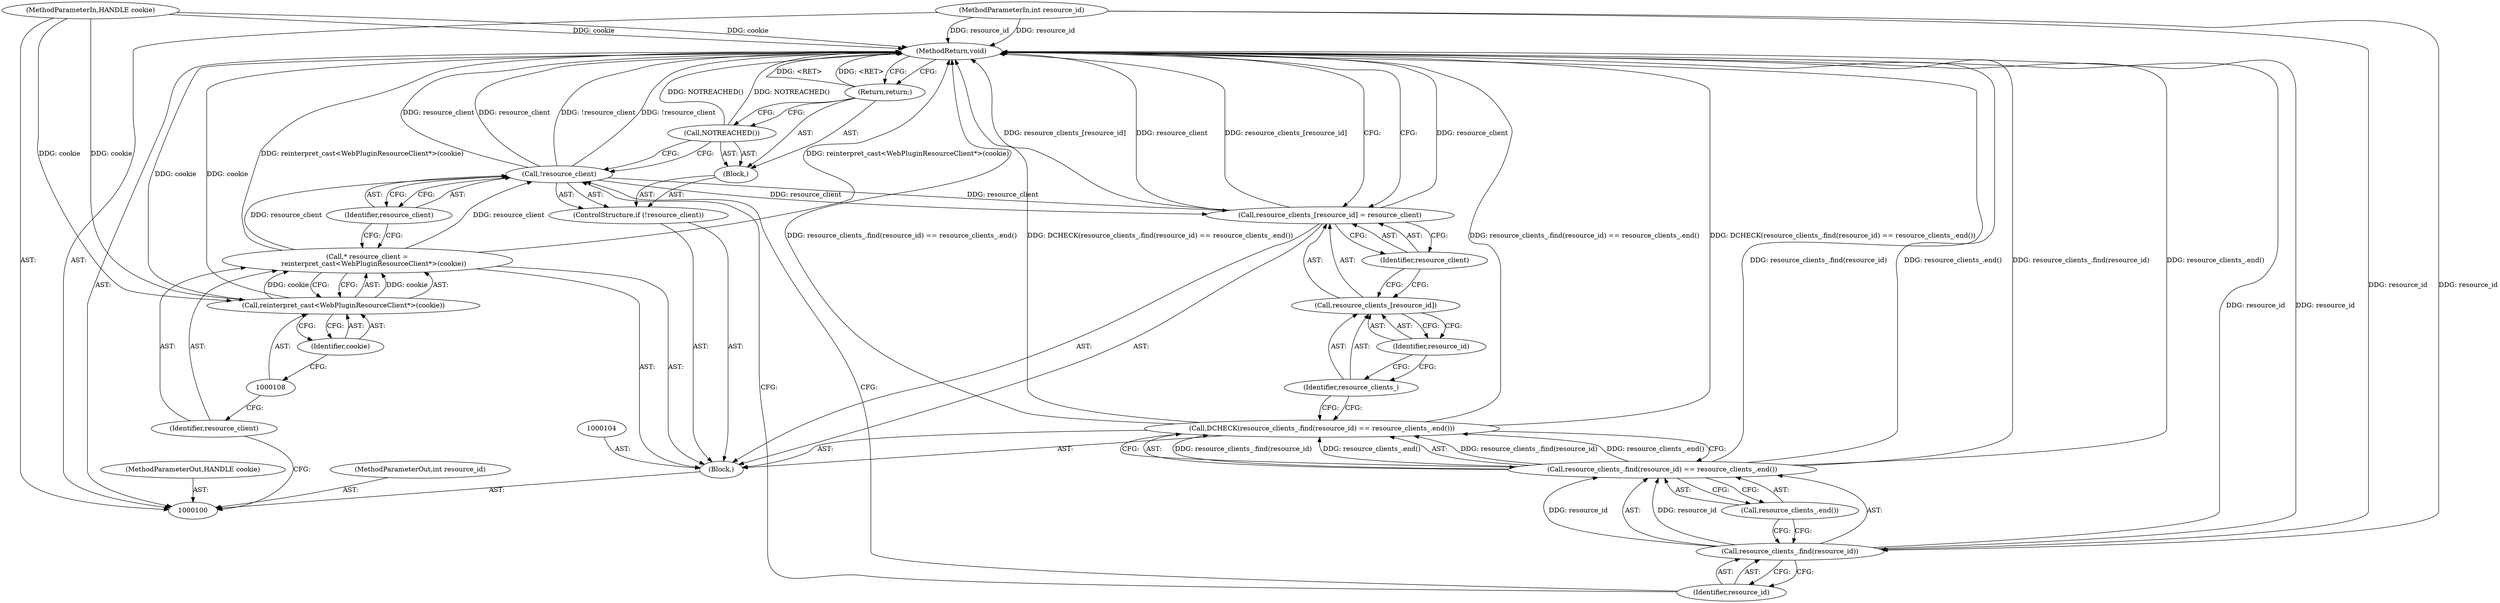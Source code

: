 digraph "1_Chrome_ea3d1d84be3d6f97bf50e76511c9e26af6895533_8" {
"1000126" [label="(MethodReturn,void)"];
"1000101" [label="(MethodParameterIn,int resource_id)"];
"1000171" [label="(MethodParameterOut,int resource_id)"];
"1000102" [label="(MethodParameterIn,HANDLE cookie)"];
"1000172" [label="(MethodParameterOut,HANDLE cookie)"];
"1000103" [label="(Block,)"];
"1000105" [label="(Call,* resource_client =\n      reinterpret_cast<WebPluginResourceClient*>(cookie))"];
"1000106" [label="(Identifier,resource_client)"];
"1000109" [label="(Identifier,cookie)"];
"1000107" [label="(Call,reinterpret_cast<WebPluginResourceClient*>(cookie))"];
"1000110" [label="(ControlStructure,if (!resource_client))"];
"1000113" [label="(Block,)"];
"1000111" [label="(Call,!resource_client)"];
"1000112" [label="(Identifier,resource_client)"];
"1000114" [label="(Call,NOTREACHED())"];
"1000115" [label="(Return,return;)"];
"1000117" [label="(Call,resource_clients_.find(resource_id) == resource_clients_.end())"];
"1000118" [label="(Call,resource_clients_.find(resource_id))"];
"1000116" [label="(Call,DCHECK(resource_clients_.find(resource_id) == resource_clients_.end()))"];
"1000119" [label="(Identifier,resource_id)"];
"1000120" [label="(Call,resource_clients_.end())"];
"1000121" [label="(Call,resource_clients_[resource_id] = resource_client)"];
"1000122" [label="(Call,resource_clients_[resource_id])"];
"1000123" [label="(Identifier,resource_clients_)"];
"1000124" [label="(Identifier,resource_id)"];
"1000125" [label="(Identifier,resource_client)"];
"1000126" -> "1000100"  [label="AST: "];
"1000126" -> "1000115"  [label="CFG: "];
"1000126" -> "1000121"  [label="CFG: "];
"1000116" -> "1000126"  [label="DDG: resource_clients_.find(resource_id) == resource_clients_.end()"];
"1000116" -> "1000126"  [label="DDG: DCHECK(resource_clients_.find(resource_id) == resource_clients_.end())"];
"1000121" -> "1000126"  [label="DDG: resource_client"];
"1000121" -> "1000126"  [label="DDG: resource_clients_[resource_id]"];
"1000105" -> "1000126"  [label="DDG: reinterpret_cast<WebPluginResourceClient*>(cookie)"];
"1000114" -> "1000126"  [label="DDG: NOTREACHED()"];
"1000117" -> "1000126"  [label="DDG: resource_clients_.find(resource_id)"];
"1000117" -> "1000126"  [label="DDG: resource_clients_.end()"];
"1000118" -> "1000126"  [label="DDG: resource_id"];
"1000107" -> "1000126"  [label="DDG: cookie"];
"1000102" -> "1000126"  [label="DDG: cookie"];
"1000111" -> "1000126"  [label="DDG: resource_client"];
"1000111" -> "1000126"  [label="DDG: !resource_client"];
"1000101" -> "1000126"  [label="DDG: resource_id"];
"1000115" -> "1000126"  [label="DDG: <RET>"];
"1000101" -> "1000100"  [label="AST: "];
"1000101" -> "1000126"  [label="DDG: resource_id"];
"1000101" -> "1000118"  [label="DDG: resource_id"];
"1000171" -> "1000100"  [label="AST: "];
"1000102" -> "1000100"  [label="AST: "];
"1000102" -> "1000126"  [label="DDG: cookie"];
"1000102" -> "1000107"  [label="DDG: cookie"];
"1000172" -> "1000100"  [label="AST: "];
"1000103" -> "1000100"  [label="AST: "];
"1000104" -> "1000103"  [label="AST: "];
"1000105" -> "1000103"  [label="AST: "];
"1000110" -> "1000103"  [label="AST: "];
"1000116" -> "1000103"  [label="AST: "];
"1000121" -> "1000103"  [label="AST: "];
"1000105" -> "1000103"  [label="AST: "];
"1000105" -> "1000107"  [label="CFG: "];
"1000106" -> "1000105"  [label="AST: "];
"1000107" -> "1000105"  [label="AST: "];
"1000112" -> "1000105"  [label="CFG: "];
"1000105" -> "1000126"  [label="DDG: reinterpret_cast<WebPluginResourceClient*>(cookie)"];
"1000107" -> "1000105"  [label="DDG: cookie"];
"1000105" -> "1000111"  [label="DDG: resource_client"];
"1000106" -> "1000105"  [label="AST: "];
"1000106" -> "1000100"  [label="CFG: "];
"1000108" -> "1000106"  [label="CFG: "];
"1000109" -> "1000107"  [label="AST: "];
"1000109" -> "1000108"  [label="CFG: "];
"1000107" -> "1000109"  [label="CFG: "];
"1000107" -> "1000105"  [label="AST: "];
"1000107" -> "1000109"  [label="CFG: "];
"1000108" -> "1000107"  [label="AST: "];
"1000109" -> "1000107"  [label="AST: "];
"1000105" -> "1000107"  [label="CFG: "];
"1000107" -> "1000126"  [label="DDG: cookie"];
"1000107" -> "1000105"  [label="DDG: cookie"];
"1000102" -> "1000107"  [label="DDG: cookie"];
"1000110" -> "1000103"  [label="AST: "];
"1000111" -> "1000110"  [label="AST: "];
"1000113" -> "1000110"  [label="AST: "];
"1000113" -> "1000110"  [label="AST: "];
"1000114" -> "1000113"  [label="AST: "];
"1000115" -> "1000113"  [label="AST: "];
"1000111" -> "1000110"  [label="AST: "];
"1000111" -> "1000112"  [label="CFG: "];
"1000112" -> "1000111"  [label="AST: "];
"1000114" -> "1000111"  [label="CFG: "];
"1000119" -> "1000111"  [label="CFG: "];
"1000111" -> "1000126"  [label="DDG: resource_client"];
"1000111" -> "1000126"  [label="DDG: !resource_client"];
"1000105" -> "1000111"  [label="DDG: resource_client"];
"1000111" -> "1000121"  [label="DDG: resource_client"];
"1000112" -> "1000111"  [label="AST: "];
"1000112" -> "1000105"  [label="CFG: "];
"1000111" -> "1000112"  [label="CFG: "];
"1000114" -> "1000113"  [label="AST: "];
"1000114" -> "1000111"  [label="CFG: "];
"1000115" -> "1000114"  [label="CFG: "];
"1000114" -> "1000126"  [label="DDG: NOTREACHED()"];
"1000115" -> "1000113"  [label="AST: "];
"1000115" -> "1000114"  [label="CFG: "];
"1000126" -> "1000115"  [label="CFG: "];
"1000115" -> "1000126"  [label="DDG: <RET>"];
"1000117" -> "1000116"  [label="AST: "];
"1000117" -> "1000120"  [label="CFG: "];
"1000118" -> "1000117"  [label="AST: "];
"1000120" -> "1000117"  [label="AST: "];
"1000116" -> "1000117"  [label="CFG: "];
"1000117" -> "1000126"  [label="DDG: resource_clients_.find(resource_id)"];
"1000117" -> "1000126"  [label="DDG: resource_clients_.end()"];
"1000117" -> "1000116"  [label="DDG: resource_clients_.find(resource_id)"];
"1000117" -> "1000116"  [label="DDG: resource_clients_.end()"];
"1000118" -> "1000117"  [label="DDG: resource_id"];
"1000118" -> "1000117"  [label="AST: "];
"1000118" -> "1000119"  [label="CFG: "];
"1000119" -> "1000118"  [label="AST: "];
"1000120" -> "1000118"  [label="CFG: "];
"1000118" -> "1000126"  [label="DDG: resource_id"];
"1000118" -> "1000117"  [label="DDG: resource_id"];
"1000101" -> "1000118"  [label="DDG: resource_id"];
"1000116" -> "1000103"  [label="AST: "];
"1000116" -> "1000117"  [label="CFG: "];
"1000117" -> "1000116"  [label="AST: "];
"1000123" -> "1000116"  [label="CFG: "];
"1000116" -> "1000126"  [label="DDG: resource_clients_.find(resource_id) == resource_clients_.end()"];
"1000116" -> "1000126"  [label="DDG: DCHECK(resource_clients_.find(resource_id) == resource_clients_.end())"];
"1000117" -> "1000116"  [label="DDG: resource_clients_.find(resource_id)"];
"1000117" -> "1000116"  [label="DDG: resource_clients_.end()"];
"1000119" -> "1000118"  [label="AST: "];
"1000119" -> "1000111"  [label="CFG: "];
"1000118" -> "1000119"  [label="CFG: "];
"1000120" -> "1000117"  [label="AST: "];
"1000120" -> "1000118"  [label="CFG: "];
"1000117" -> "1000120"  [label="CFG: "];
"1000121" -> "1000103"  [label="AST: "];
"1000121" -> "1000125"  [label="CFG: "];
"1000122" -> "1000121"  [label="AST: "];
"1000125" -> "1000121"  [label="AST: "];
"1000126" -> "1000121"  [label="CFG: "];
"1000121" -> "1000126"  [label="DDG: resource_client"];
"1000121" -> "1000126"  [label="DDG: resource_clients_[resource_id]"];
"1000111" -> "1000121"  [label="DDG: resource_client"];
"1000122" -> "1000121"  [label="AST: "];
"1000122" -> "1000124"  [label="CFG: "];
"1000123" -> "1000122"  [label="AST: "];
"1000124" -> "1000122"  [label="AST: "];
"1000125" -> "1000122"  [label="CFG: "];
"1000123" -> "1000122"  [label="AST: "];
"1000123" -> "1000116"  [label="CFG: "];
"1000124" -> "1000123"  [label="CFG: "];
"1000124" -> "1000122"  [label="AST: "];
"1000124" -> "1000123"  [label="CFG: "];
"1000122" -> "1000124"  [label="CFG: "];
"1000125" -> "1000121"  [label="AST: "];
"1000125" -> "1000122"  [label="CFG: "];
"1000121" -> "1000125"  [label="CFG: "];
}

